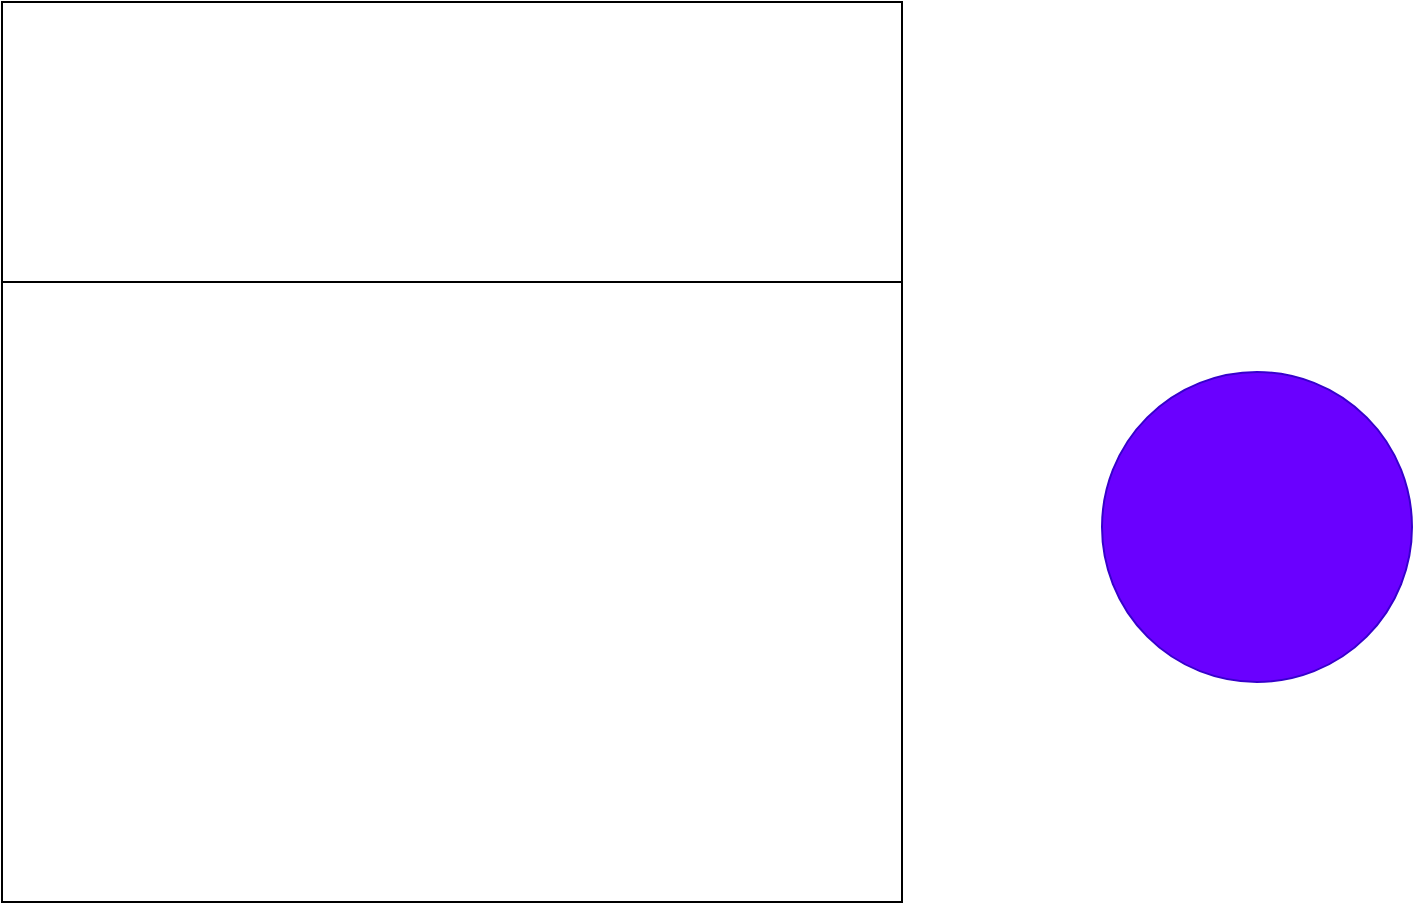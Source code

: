 <mxfile>
    <diagram id="Ehk5KMBrbIne26GfXHmy" name="Page-1">
        <mxGraphModel dx="766" dy="526" grid="1" gridSize="10" guides="1" tooltips="1" connect="1" arrows="1" fold="1" page="1" pageScale="1" pageWidth="850" pageHeight="1100" math="0" shadow="0">
            <root>
                <mxCell id="0"/>
                <mxCell id="1" parent="0"/>
                <mxCell id="2" value="" style="whiteSpace=wrap;html=1;aspect=fixed;" parent="1" vertex="1">
                    <mxGeometry x="40" y="20" width="450" height="450" as="geometry"/>
                </mxCell>
                <mxCell id="6" value="" style="rounded=0;whiteSpace=wrap;html=1;" parent="1" vertex="1">
                    <mxGeometry x="40" y="20" width="450" height="140" as="geometry"/>
                </mxCell>
                <mxCell id="7" value="" style="ellipse;whiteSpace=wrap;html=1;aspect=fixed;fillColor=#6a00ff;fontColor=#ffffff;strokeColor=#3700CC;" vertex="1" parent="1">
                    <mxGeometry x="590" y="205" width="155" height="155" as="geometry"/>
                </mxCell>
            </root>
        </mxGraphModel>
    </diagram>
</mxfile>